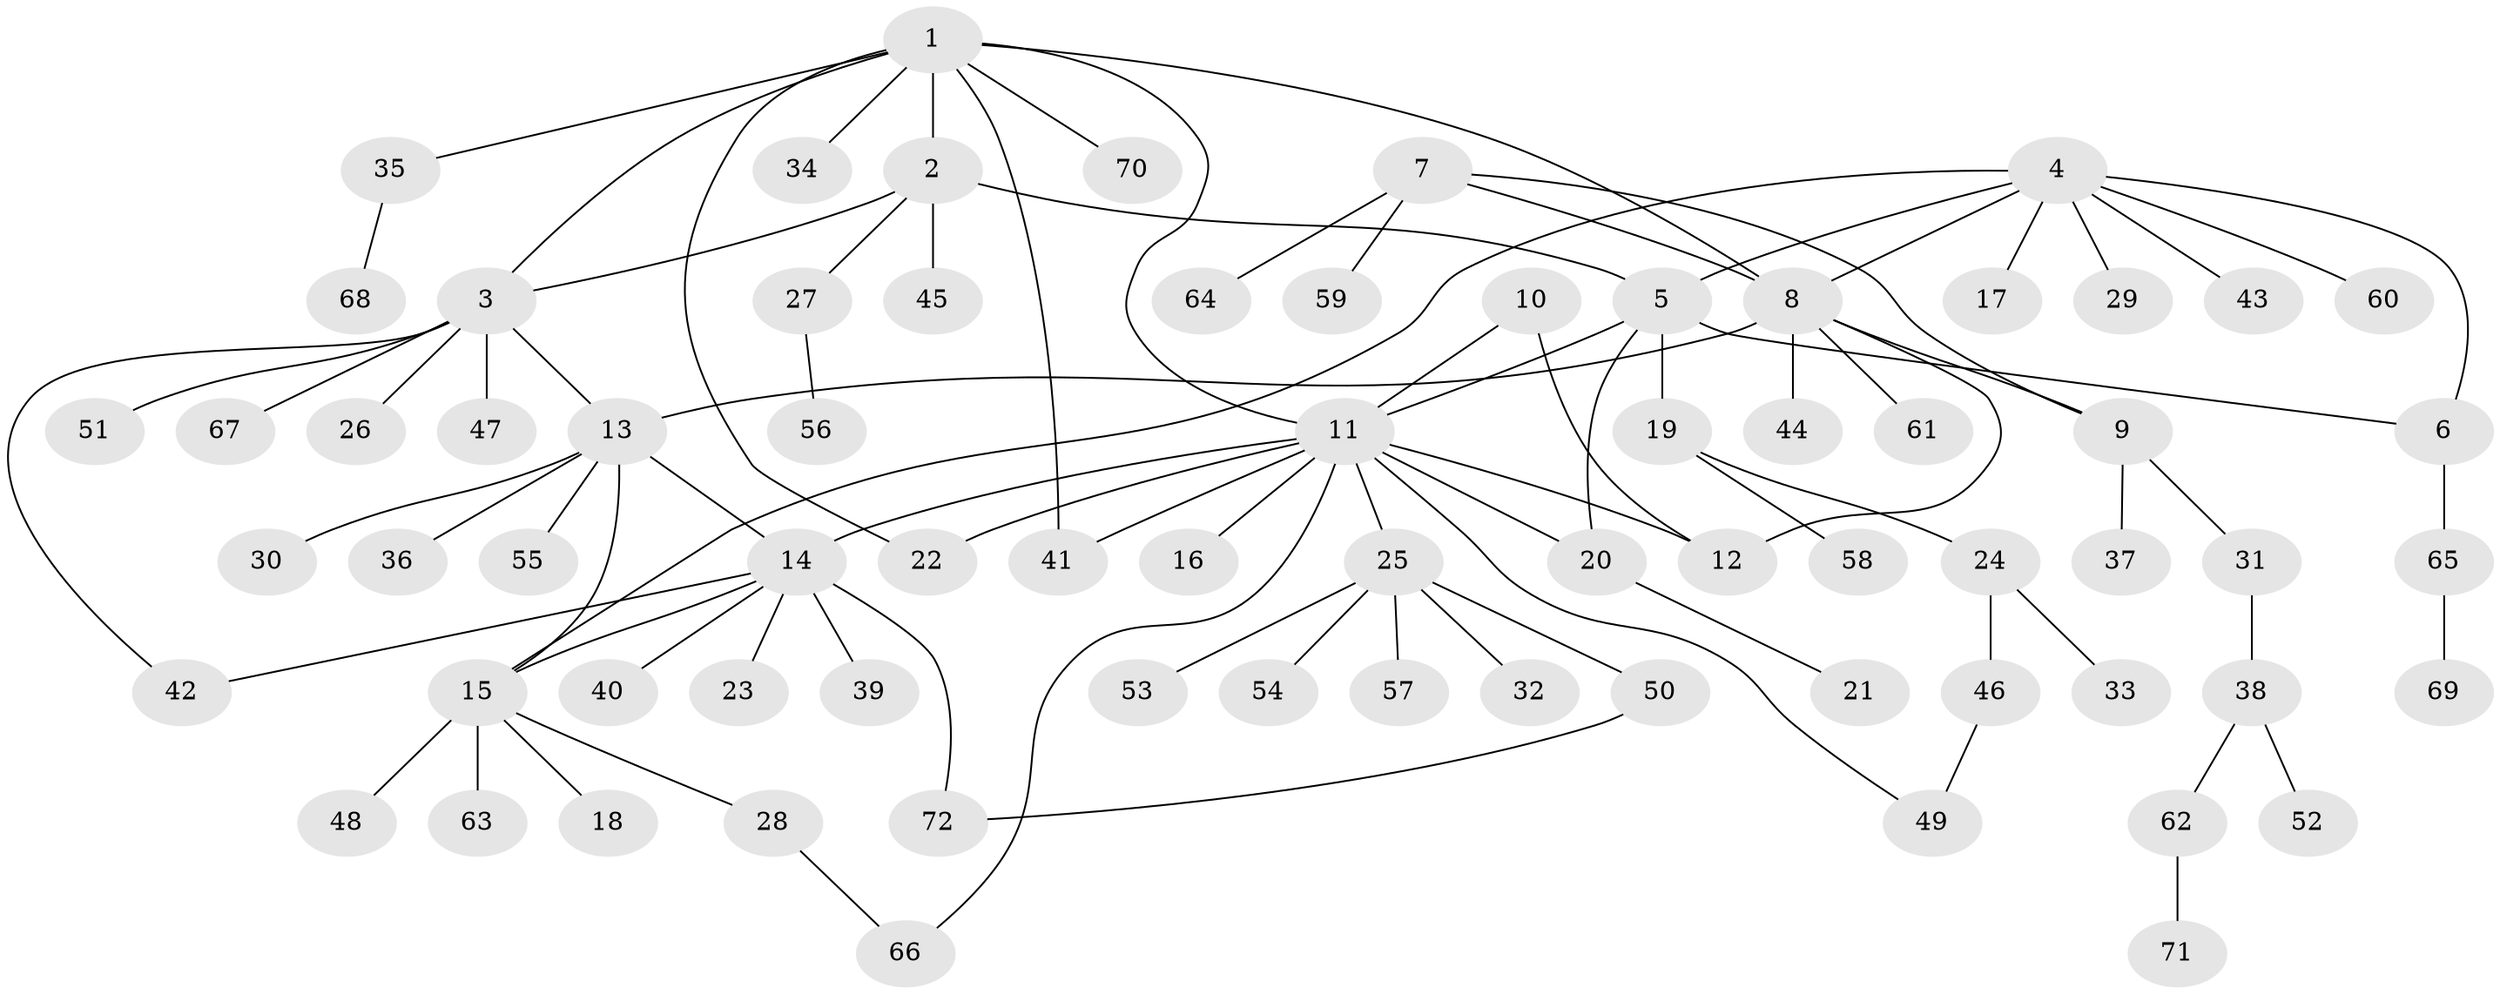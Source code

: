 // coarse degree distribution, {5: 0.18181818181818182, 7: 0.045454545454545456, 2: 0.2727272727272727, 4: 0.18181818181818182, 3: 0.09090909090909091, 1: 0.22727272727272727}
// Generated by graph-tools (version 1.1) at 2025/37/03/04/25 23:37:49]
// undirected, 72 vertices, 89 edges
graph export_dot {
  node [color=gray90,style=filled];
  1;
  2;
  3;
  4;
  5;
  6;
  7;
  8;
  9;
  10;
  11;
  12;
  13;
  14;
  15;
  16;
  17;
  18;
  19;
  20;
  21;
  22;
  23;
  24;
  25;
  26;
  27;
  28;
  29;
  30;
  31;
  32;
  33;
  34;
  35;
  36;
  37;
  38;
  39;
  40;
  41;
  42;
  43;
  44;
  45;
  46;
  47;
  48;
  49;
  50;
  51;
  52;
  53;
  54;
  55;
  56;
  57;
  58;
  59;
  60;
  61;
  62;
  63;
  64;
  65;
  66;
  67;
  68;
  69;
  70;
  71;
  72;
  1 -- 2;
  1 -- 3;
  1 -- 8;
  1 -- 11;
  1 -- 22;
  1 -- 34;
  1 -- 35;
  1 -- 41;
  1 -- 70;
  2 -- 3;
  2 -- 5;
  2 -- 27;
  2 -- 45;
  3 -- 13;
  3 -- 26;
  3 -- 42;
  3 -- 47;
  3 -- 51;
  3 -- 67;
  4 -- 5;
  4 -- 6;
  4 -- 8;
  4 -- 15;
  4 -- 17;
  4 -- 29;
  4 -- 43;
  4 -- 60;
  5 -- 6;
  5 -- 11;
  5 -- 19;
  5 -- 20;
  6 -- 65;
  7 -- 8;
  7 -- 9;
  7 -- 59;
  7 -- 64;
  8 -- 9;
  8 -- 12;
  8 -- 13;
  8 -- 44;
  8 -- 61;
  9 -- 31;
  9 -- 37;
  10 -- 11;
  10 -- 12;
  11 -- 12;
  11 -- 14;
  11 -- 16;
  11 -- 20;
  11 -- 22;
  11 -- 25;
  11 -- 41;
  11 -- 49;
  11 -- 66;
  13 -- 14;
  13 -- 15;
  13 -- 30;
  13 -- 36;
  13 -- 55;
  14 -- 15;
  14 -- 23;
  14 -- 39;
  14 -- 40;
  14 -- 42;
  14 -- 72;
  15 -- 18;
  15 -- 28;
  15 -- 48;
  15 -- 63;
  19 -- 24;
  19 -- 58;
  20 -- 21;
  24 -- 33;
  24 -- 46;
  25 -- 32;
  25 -- 50;
  25 -- 53;
  25 -- 54;
  25 -- 57;
  27 -- 56;
  28 -- 66;
  31 -- 38;
  35 -- 68;
  38 -- 52;
  38 -- 62;
  46 -- 49;
  50 -- 72;
  62 -- 71;
  65 -- 69;
}
